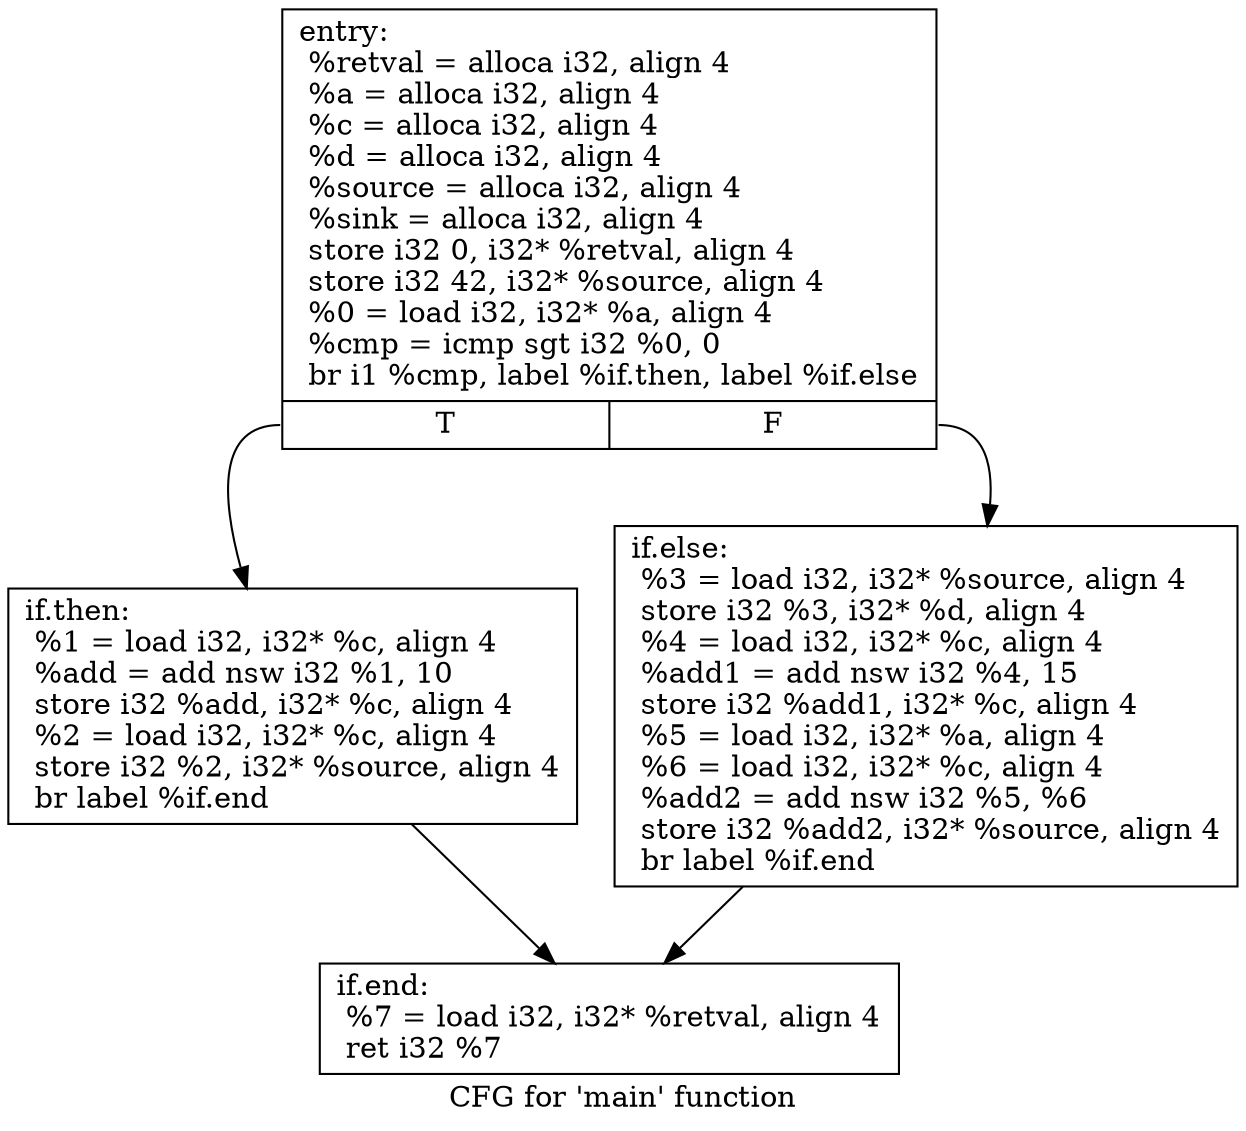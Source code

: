 digraph "CFG for 'main' function" {
	label="CFG for 'main' function";

	Node0xb0c4d0 [shape=record,label="{entry:\l  %retval = alloca i32, align 4\l  %a = alloca i32, align 4\l  %c = alloca i32, align 4\l  %d = alloca i32, align 4\l  %source = alloca i32, align 4\l  %sink = alloca i32, align 4\l  store i32 0, i32* %retval, align 4\l  store i32 42, i32* %source, align 4\l  %0 = load i32, i32* %a, align 4\l  %cmp = icmp sgt i32 %0, 0\l  br i1 %cmp, label %if.then, label %if.else\l|{<s0>T|<s1>F}}"];
	Node0xb0c4d0:s0 -> Node0xb0d1b0;
	Node0xb0c4d0:s1 -> Node0xb0d280;
	Node0xb0d1b0 [shape=record,label="{if.then:                                          \l  %1 = load i32, i32* %c, align 4\l  %add = add nsw i32 %1, 10\l  store i32 %add, i32* %c, align 4\l  %2 = load i32, i32* %c, align 4\l  store i32 %2, i32* %source, align 4\l  br label %if.end\l}"];
	Node0xb0d1b0 -> Node0xb0d5a0;
	Node0xb0d280 [shape=record,label="{if.else:                                          \l  %3 = load i32, i32* %source, align 4\l  store i32 %3, i32* %d, align 4\l  %4 = load i32, i32* %c, align 4\l  %add1 = add nsw i32 %4, 15\l  store i32 %add1, i32* %c, align 4\l  %5 = load i32, i32* %a, align 4\l  %6 = load i32, i32* %c, align 4\l  %add2 = add nsw i32 %5, %6\l  store i32 %add2, i32* %source, align 4\l  br label %if.end\l}"];
	Node0xb0d280 -> Node0xb0d5a0;
	Node0xb0d5a0 [shape=record,label="{if.end:                                           \l  %7 = load i32, i32* %retval, align 4\l  ret i32 %7\l}"];
}
